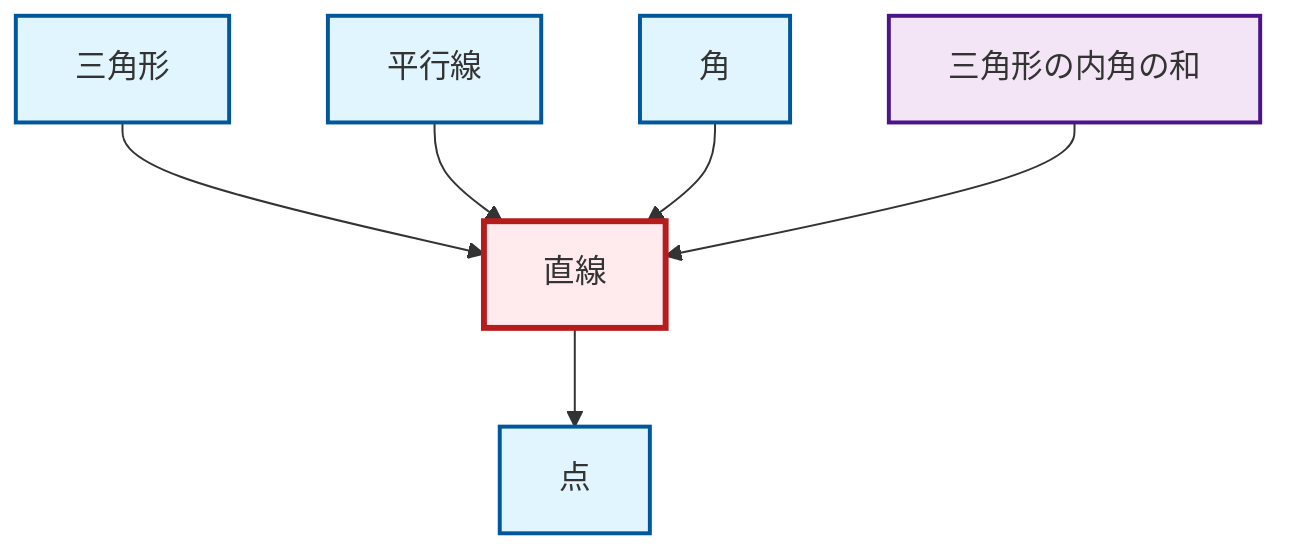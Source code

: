 graph TD
    classDef definition fill:#e1f5fe,stroke:#01579b,stroke-width:2px
    classDef theorem fill:#f3e5f5,stroke:#4a148c,stroke-width:2px
    classDef axiom fill:#fff3e0,stroke:#e65100,stroke-width:2px
    classDef example fill:#e8f5e9,stroke:#1b5e20,stroke-width:2px
    classDef current fill:#ffebee,stroke:#b71c1c,stroke-width:3px
    thm-angle-sum-triangle["三角形の内角の和"]:::theorem
    def-triangle["三角形"]:::definition
    def-line["直線"]:::definition
    def-angle["角"]:::definition
    def-point["点"]:::definition
    def-parallel["平行線"]:::definition
    def-triangle --> def-line
    def-line --> def-point
    def-parallel --> def-line
    def-angle --> def-line
    thm-angle-sum-triangle --> def-line
    class def-line current